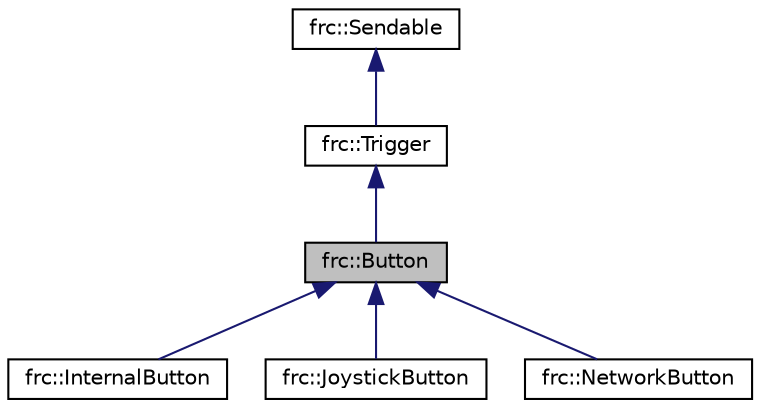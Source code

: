 digraph "frc::Button"
{
  edge [fontname="Helvetica",fontsize="10",labelfontname="Helvetica",labelfontsize="10"];
  node [fontname="Helvetica",fontsize="10",shape=record];
  Node1 [label="frc::Button",height=0.2,width=0.4,color="black", fillcolor="grey75", style="filled", fontcolor="black"];
  Node2 -> Node1 [dir="back",color="midnightblue",fontsize="10",style="solid",fontname="Helvetica"];
  Node2 [label="frc::Trigger",height=0.2,width=0.4,color="black", fillcolor="white", style="filled",URL="$classfrc_1_1Trigger.html",tooltip="This class provides an easy way to link commands to inputs. "];
  Node3 -> Node2 [dir="back",color="midnightblue",fontsize="10",style="solid",fontname="Helvetica"];
  Node3 [label="frc::Sendable",height=0.2,width=0.4,color="black", fillcolor="white", style="filled",URL="$classfrc_1_1Sendable.html"];
  Node1 -> Node4 [dir="back",color="midnightblue",fontsize="10",style="solid",fontname="Helvetica"];
  Node4 [label="frc::InternalButton",height=0.2,width=0.4,color="black", fillcolor="white", style="filled",URL="$classfrc_1_1InternalButton.html"];
  Node1 -> Node5 [dir="back",color="midnightblue",fontsize="10",style="solid",fontname="Helvetica"];
  Node5 [label="frc::JoystickButton",height=0.2,width=0.4,color="black", fillcolor="white", style="filled",URL="$classfrc_1_1JoystickButton.html"];
  Node1 -> Node6 [dir="back",color="midnightblue",fontsize="10",style="solid",fontname="Helvetica"];
  Node6 [label="frc::NetworkButton",height=0.2,width=0.4,color="black", fillcolor="white", style="filled",URL="$classfrc_1_1NetworkButton.html"];
}
